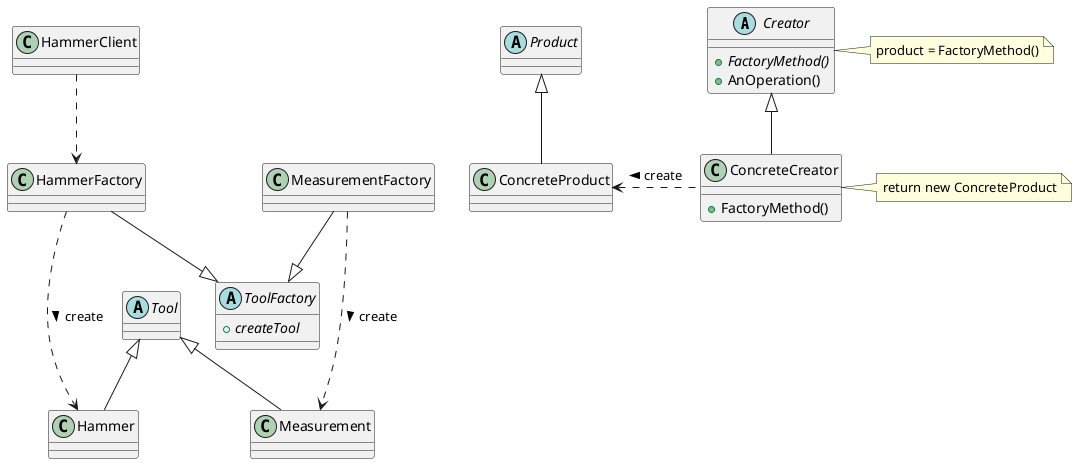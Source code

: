 @startuml
abstract Creator {
    + {abstract} FactoryMethod()
    + AnOperation()
}
class ConcreteCreator {
    + FactoryMethod()
}

abstract Product

ConcreteCreator -up-|> Creator
ConcreteProduct -up-|> Product
ConcreteCreator .le.> ConcreteProduct : create >

note right of Creator 
    product = FactoryMethod()
end note
note right of ConcreteCreator
    return new ConcreteProduct
end note


' More real-world situation
abstract Tool
Hammer -up-|> Tool
Measurement -up-|> Tool
abstract ToolFactory {
    + {abstract} createTool
}
HammerFactory --|> ToolFactory
MeasurementFactory --|> ToolFactory
HammerFactory ...> Hammer : create >
MeasurementFactory ...> Measurement : create >
HammerClient ..> HammerFactory
@enduml